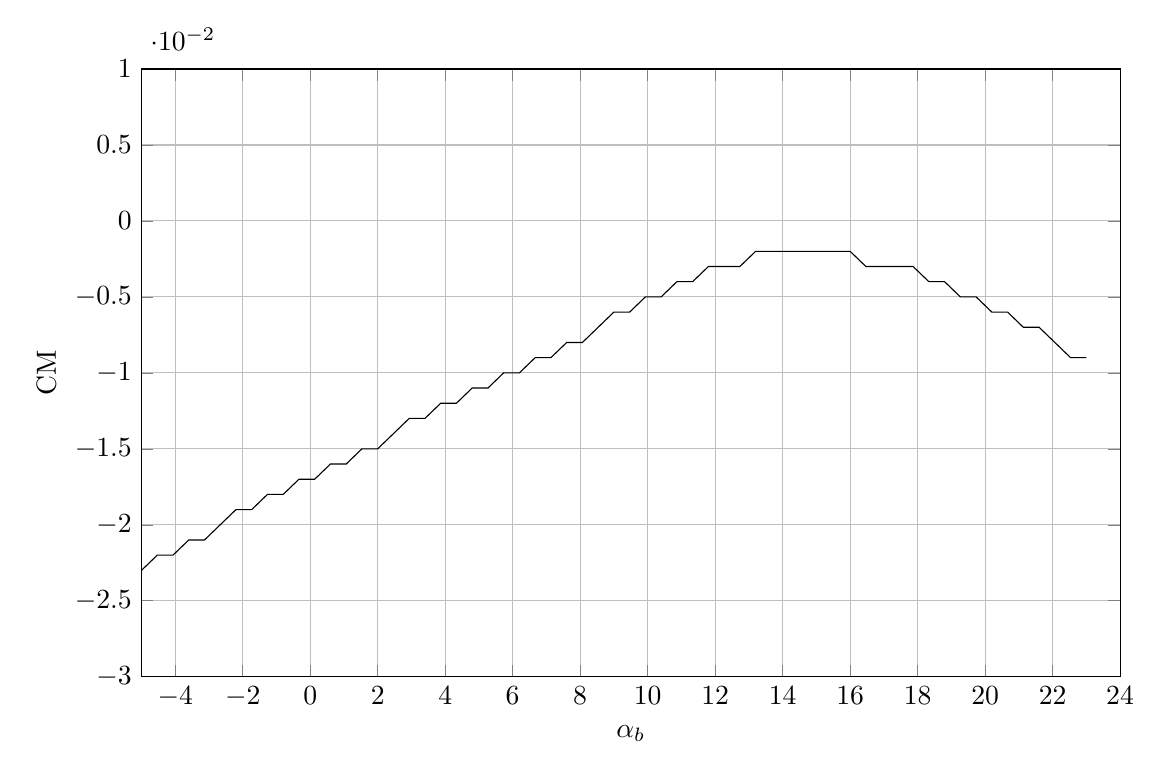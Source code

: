 % Moment Coefficient vs alpha for Wing respect to A C 
\begin{tikzpicture}

\begin{axis}[
width=14.01cm,
height=9.3cm,
xmin=-5,
xmax=24,
xlabel={$\alpha_b$},
xmajorgrids,
ymin=-0.03,
ymax=0.01,
ylabel={CM},
ymajorgrids,
]
\addplot [
color=black,
solid
]
table[row sep=crcr]{
-5.0	-0.023\\
-4.533	-0.022\\
-4.067	-0.022\\
-3.6	-0.021\\
-3.133	-0.021\\
-2.667	-0.02\\
-2.2	-0.019\\
-1.733	-0.019\\
-1.267	-0.018\\
-0.8	-0.018\\
-0.333	-0.017\\
0.133	-0.017\\
0.6	-0.016\\
1.067	-0.016\\
1.533	-0.015\\
2.0	-0.015\\
2.467	-0.014\\
2.933	-0.013\\
3.4	-0.013\\
3.867	-0.012\\
4.333	-0.012\\
4.8	-0.011\\
5.267	-0.011\\
5.733	-0.01\\
6.2	-0.01\\
6.667	-0.009\\
7.133	-0.009\\
7.6	-0.008\\
8.067	-0.008\\
8.533	-0.007\\
9.0	-0.006\\
9.467	-0.006\\
9.933	-0.005\\
10.4	-0.005\\
10.867	-0.004\\
11.333	-0.004\\
11.8	-0.003\\
12.267	-0.003\\
12.733	-0.003\\
13.2	-0.002\\
13.667	-0.002\\
14.133	-0.002\\
14.6	-0.002\\
15.067	-0.002\\
15.533	-0.002\\
16.0	-0.002\\
16.467	-0.003\\
16.933	-0.003\\
17.4	-0.003\\
17.867	-0.003\\
18.333	-0.004\\
18.8	-0.004\\
19.267	-0.005\\
19.733	-0.005\\
20.2	-0.006\\
20.667	-0.006\\
21.133	-0.007\\
21.6	-0.007\\
22.067	-0.008\\
22.533	-0.009\\
23.0	-0.009\\
};
\end{axis}
\end{tikzpicture}%
